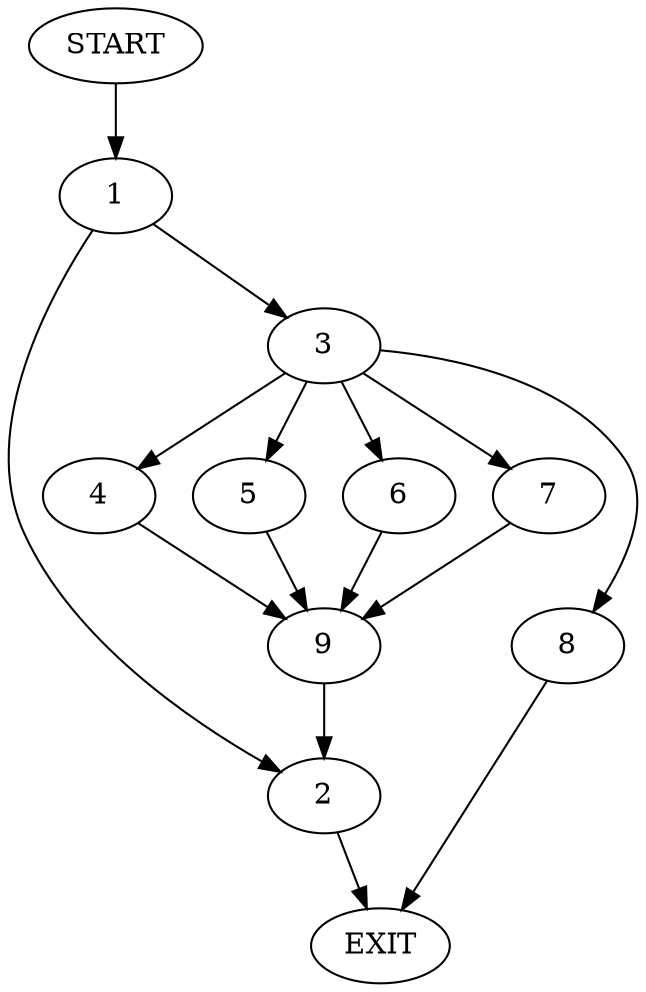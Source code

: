 digraph {
0 [label="START"]
10 [label="EXIT"]
0 -> 1
1 -> 2
1 -> 3
3 -> 4
3 -> 5
3 -> 6
3 -> 7
3 -> 8
2 -> 10
8 -> 10
5 -> 9
7 -> 9
6 -> 9
4 -> 9
9 -> 2
}
